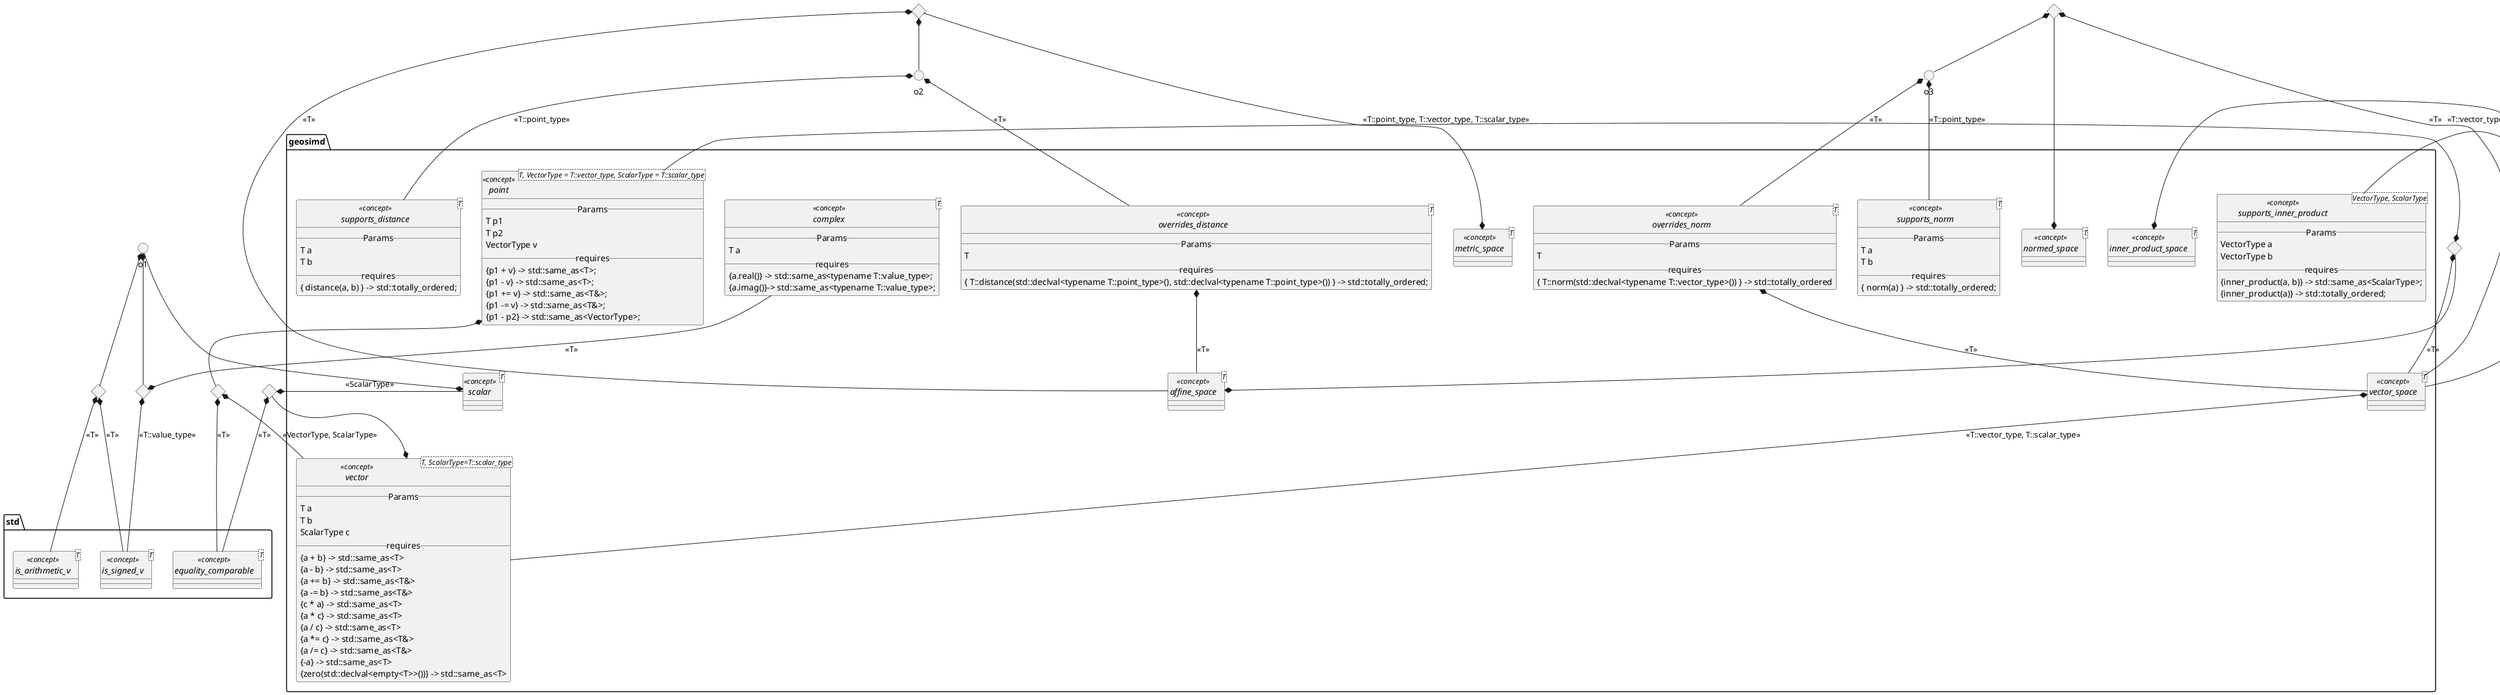 @startuml
hide circle
set namespaceSeparator ::

interface std::equality_comparable<T> <<concept>>
interface std::is_arithmetic_v<T> <<concept>>
interface std::is_signed_v<T> <<concept>>

interface geosimd::complex<T> <<concept>>
interface geosimd::scalar<T> <<concept>>
interface geosimd::vector<T, ScalarType=T::scalar_type> <<concept>>
interface geosimd::vector_space<T> <<concept>>
interface geosimd::point<T, VectorType = T::vector_type, ScalarType = T::scalar_type> <<concept>>
interface geosimd::affine_space<T> <<concept>>
interface geosimd::metric_space<T> <<concept>>
interface geosimd::overrides_distance<T> <<concept>>
interface geosimd::supports_distance<T> <<concept>>
interface geosimd::normed_space<T> <<concept>>
interface geosimd::overrides_norm<T> <<concept>>
interface geosimd::supports_norm<T> <<concept>>
interface geosimd::supports_inner_product<VectorType, ScalarType> <<concept>>
interface geosimd::inner_product_space<T> <<concept>>

() o1
<> a1
<> a2
<> a3
<> a4
<> a5
() o2
<> a6
() o3
<> a7
geosimd::scalar *-- o1
o1 *-- a1
o1 *-- a2
a1 *-- std::is_arithmetic_v : <<T>>
a1 *-- std::is_signed_v : <<T>>
a2 *-- geosimd::complex : <<T>>
a2 *-- std::is_signed_v : <<T::value_type>>
geosimd::point *-- a3
a3 *-- std::equality_comparable : <<T>>
a3 *-- geosimd::vector : <<VectorType, ScalarType>>
a4 *-- geosimd::vector_space : <<T>>
a4 *-- geosimd::point : <<T::point_type, T::vector_type, T::scalar_type>>
geosimd::vector_space *-- geosimd::vector : <<T::vector_type, T::scalar_type>>
geosimd::affine_space *-- a4
geosimd::overrides_distance *-- geosimd::affine_space : <<T>>
geosimd::metric_space *-- a5
a5 *-- geosimd::affine_space : <<T>>
a5 *-- o2
o2 *-- geosimd::overrides_distance : <<T>>
o2 *-- geosimd::supports_distance : <<T::point_type>>
geosimd::normed_space *-- a6
a6 *-- geosimd::vector_space : <<T>>
a6 *-- o3
o3 *-- geosimd::overrides_norm : <<T>>
o3 *-- geosimd::supports_norm : <<T::point_type>>
geosimd::overrides_norm *-- geosimd::vector_space : <<T>>
geosimd::inner_product_space *-- a7
a7 *-- geosimd::vector_space : <<T::vector_type, T::scalar_type>>
a7 *-- geosimd::supports_inner_product : <<T::vector_type, T::scalar_type>>
<> a0
geosimd::vector *-- a0
a0 *-- geosimd::scalar : <<ScalarType>>
a0 *-- std::equality_comparable : <<T>>

geosimd::complex -[hidden]- geosimd::scalar
geosimd::scalar -[hidden]- geosimd::complex

interface geosimd::complex
{
	__ Params __
	T a
	__ requires __
	{method} {a.real()} -> std::same_as<typename T::value_type>;
	{method} {a.imag()}-> std::same_as<typename T::value_type>;
}

interface geosimd::vector
{
	__ Params __
	T a
	T b
	ScalarType c
	__ requires __
	{method} {a + b} -> std::same_as<T>
	{method} {a - b} -> std::same_as<T>
	{method} {a += b} -> std::same_as<T&>
	{method} {a -= b} -> std::same_as<T&>
	{method} {c * a} -> std::same_as<T>
	{method} {a * c} -> std::same_as<T>
	{method} {a / c} -> std::same_as<T>
	{method} {a *= c} -> std::same_as<T&>
	{method} {a /= c} -> std::same_as<T&>
	{method} {-a} -> std::same_as<T>
	{method} {zero(std::declval<empty<T>>())} -> std::same_as<T>
}

interface geosimd::point
{
	__ Params __
	T p1
	T p2
	VectorType v
	__ requires __
	{method} {p1 + v} -> std::same_as<T>;
	{method} {p1 - v} -> std::same_as<T>;
	{method} {p1 += v} -> std::same_as<T&>;
	{method} {p1 -= v} -> std::same_as<T&>;
	{method} {p1 - p2} -> std::same_as<VectorType>;
}

interface geosimd::overrides_distance
{
	__ Params __
	T
	__ requires __
	{method} { T::distance(std::declval<typename T::point_type>(), std::declval<typename T::point_type>()) } -> std::totally_ordered;
}

interface geosimd::supports_distance
{
	__ Params __
	T a
	T b
	__ requires __
	{method} { distance(a, b) } -> std::totally_ordered;
}

interface geosimd::overrides_norm
{
	__ Params __
	T
	__ requires __
	{method}{ T::norm(std::declval<typename T::vector_type>()) } -> std::totally_ordered
}

interface geosimd::supports_norm
{
	__ Params __
	T a
	T b
	__ requires __
	{method} { norm(a) } -> std::totally_ordered;
}

interface geosimd::supports_inner_product
{
	__ Params __
	VectorType a
	VectorType b
	__ requires __
	{method} {inner_product(a, b)} -> std::same_as<ScalarType>;
	{method} {inner_product(a)} -> std::totally_ordered;
}

@enduml
